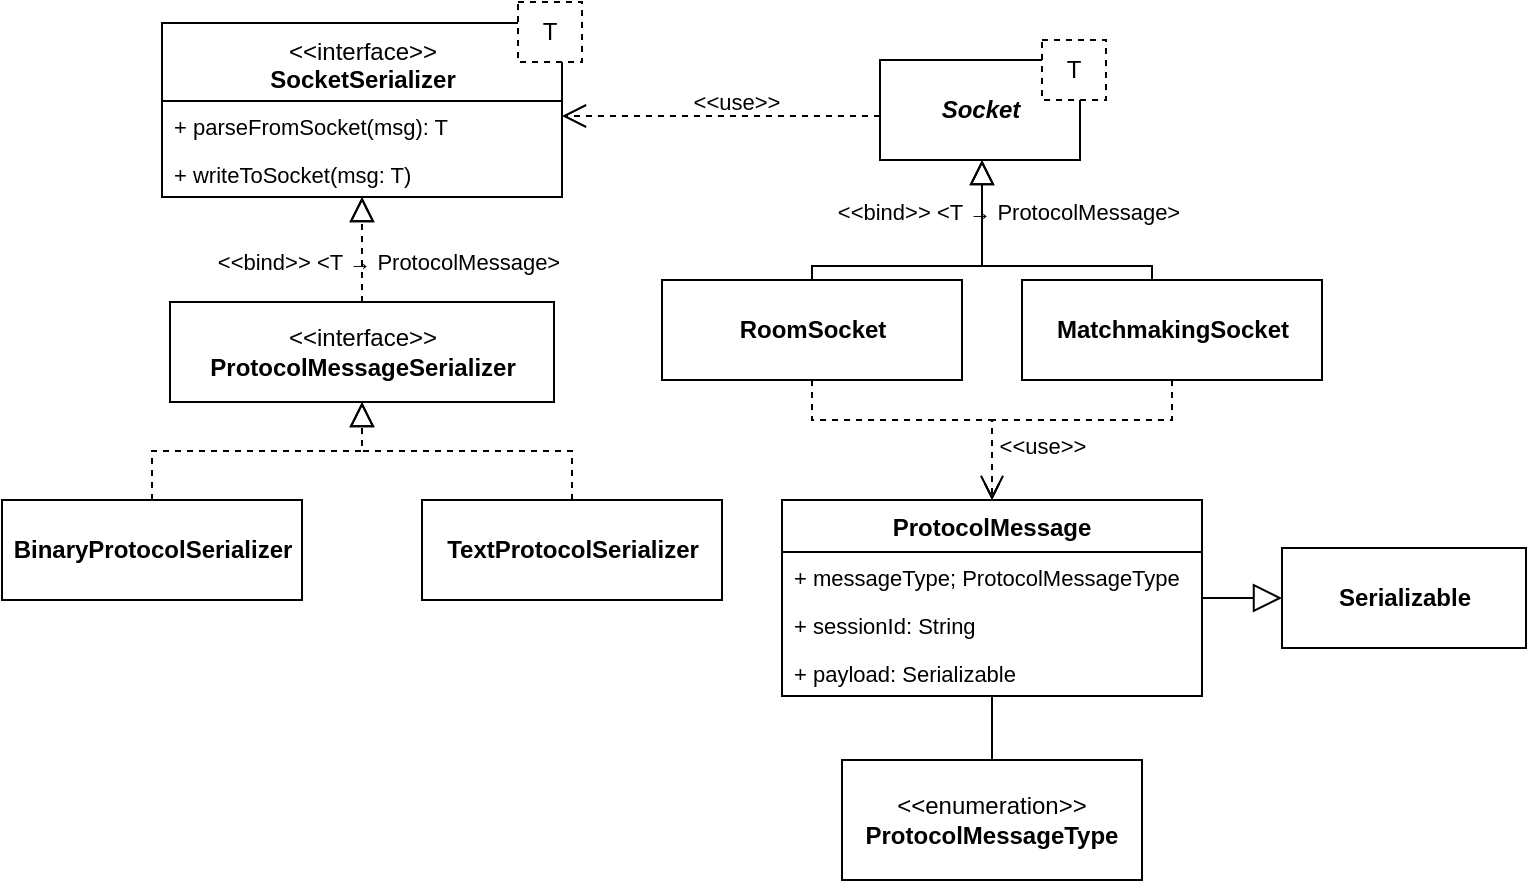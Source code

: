 <mxfile version="13.0.1" type="device"><diagram id="J6R34soOYHsx-g8DQk6V" name="Page-1"><mxGraphModel dx="1447" dy="722" grid="1" gridSize="10" guides="1" tooltips="1" connect="1" arrows="1" fold="1" page="1" pageScale="1" pageWidth="827" pageHeight="1169" math="0" shadow="0"><root><mxCell id="0"/><mxCell id="1" parent="0"/><mxCell id="grBcuVMxaUL_AUFp1VZL-1" style="edgeStyle=orthogonalEdgeStyle;rounded=0;orthogonalLoop=1;jettySize=auto;html=1;fontSize=11;endArrow=block;endFill=0;dashed=1;endSize=10;" parent="1" source="grBcuVMxaUL_AUFp1VZL-12" target="grBcuVMxaUL_AUFp1VZL-3" edge="1"><mxGeometry relative="1" as="geometry"/></mxCell><mxCell id="grBcuVMxaUL_AUFp1VZL-2" value="&lt;b&gt;BinaryProtocolSerializer&lt;/b&gt;" style="html=1;" parent="1" vertex="1"><mxGeometry x="80" y="370" width="150" height="50" as="geometry"/></mxCell><mxCell id="grBcuVMxaUL_AUFp1VZL-6" style="edgeStyle=orthogonalEdgeStyle;rounded=0;orthogonalLoop=1;jettySize=auto;html=1;dashed=1;startSize=6;endArrow=block;endFill=0;endSize=10;" parent="1" source="grBcuVMxaUL_AUFp1VZL-12" target="grBcuVMxaUL_AUFp1VZL-3" edge="1"><mxGeometry relative="1" as="geometry"/></mxCell><mxCell id="grBcuVMxaUL_AUFp1VZL-7" value="&amp;lt;&amp;lt;bind&amp;gt;&amp;gt; &amp;lt;T&amp;nbsp;→ ProtocolMessage&amp;gt;" style="edgeLabel;html=1;align=center;verticalAlign=middle;resizable=0;points=[];labelBackgroundColor=none;" parent="grBcuVMxaUL_AUFp1VZL-6" vertex="1" connectable="0"><mxGeometry x="-0.58" y="4" relative="1" as="geometry"><mxPoint x="17" y="-9" as="offset"/></mxGeometry></mxCell><mxCell id="grBcuVMxaUL_AUFp1VZL-8" style="edgeStyle=orthogonalEdgeStyle;rounded=0;orthogonalLoop=1;jettySize=auto;html=1;dashed=1;startSize=6;endArrow=block;endFill=0;endSize=10;" parent="1" source="grBcuVMxaUL_AUFp1VZL-9" target="grBcuVMxaUL_AUFp1VZL-12" edge="1"><mxGeometry relative="1" as="geometry"/></mxCell><mxCell id="grBcuVMxaUL_AUFp1VZL-9" value="&lt;b&gt;TextProtocolSerializer&lt;/b&gt;" style="html=1;" parent="1" vertex="1"><mxGeometry x="290" y="370" width="150" height="50" as="geometry"/></mxCell><mxCell id="grBcuVMxaUL_AUFp1VZL-10" value="&lt;span style=&quot;font-family: monospace ; font-size: 0px&quot;&gt;%3CmxGraphModel%3E%3Croot%3E%3CmxCell%20id%3D%220%22%2F%3E%3CmxCell%20id%3D%221%22%20parent%3D%220%22%2F%3E%3CmxCell%20id%3D%222%22%20value%3D%22%2B%20sessionId%3A%20String%22%20style%3D%22text%3BstrokeColor%3Dnone%3BfillColor%3Dnone%3Balign%3Dleft%3BverticalAlign%3Dtop%3BspacingLeft%3D4%3BspacingRight%3D4%3Boverflow%3Dhidden%3Brotatable%3D0%3Bpoints%3D%5B%5B0%2C0.5%5D%2C%5B1%2C0.5%5D%5D%3BportConstraint%3Deastwest%3BfontSize%3D11%3B%22%20vertex%3D%221%22%20parent%3D%221%22%3E%3CmxGeometry%20x%3D%22460%22%20y%3D%22220%22%20width%3D%22220%22%20height%3D%2224%22%20as%3D%22geometry%22%2F%3E%3C%2FmxCell%3E%3C%2Froot%3E%3C%2FmxGraphModel%3E&lt;/span&gt;" style="text;html=1;align=center;verticalAlign=middle;resizable=0;points=[];autosize=1;" parent="1" vertex="1"><mxGeometry x="519" y="453" width="20" height="20" as="geometry"/></mxCell><mxCell id="grBcuVMxaUL_AUFp1VZL-12" value="&amp;lt;&amp;lt;interface&amp;gt;&amp;gt;&lt;br&gt;&lt;b&gt;ProtocolMessageSerializer&lt;/b&gt;" style="html=1;verticalAlign=middle;" parent="1" vertex="1"><mxGeometry x="164" y="271" width="192" height="50" as="geometry"/></mxCell><mxCell id="grBcuVMxaUL_AUFp1VZL-13" style="edgeStyle=orthogonalEdgeStyle;rounded=0;orthogonalLoop=1;jettySize=auto;html=1;fontSize=11;endArrow=block;endFill=0;dashed=1;endSize=10;" parent="1" source="grBcuVMxaUL_AUFp1VZL-2" target="grBcuVMxaUL_AUFp1VZL-12" edge="1"><mxGeometry relative="1" as="geometry"><mxPoint x="155" y="370" as="sourcePoint"/><mxPoint x="260" y="224" as="targetPoint"/></mxGeometry></mxCell><mxCell id="grBcuVMxaUL_AUFp1VZL-14" style="edgeStyle=orthogonalEdgeStyle;rounded=0;orthogonalLoop=1;jettySize=auto;html=1;startArrow=none;startFill=0;endArrow=block;endFill=0;endSize=12;strokeColor=#000000;" parent="1" source="grBcuVMxaUL_AUFp1VZL-19" target="grBcuVMxaUL_AUFp1VZL-17" edge="1"><mxGeometry relative="1" as="geometry"/></mxCell><mxCell id="grBcuVMxaUL_AUFp1VZL-17" value="&lt;b&gt;Serializable&lt;/b&gt;" style="html=1;" parent="1" vertex="1"><mxGeometry x="720" y="394" width="122" height="50" as="geometry"/></mxCell><mxCell id="grBcuVMxaUL_AUFp1VZL-3" value="&lt;span style=&quot;font-weight: normal&quot;&gt;&amp;lt;&amp;lt;interface&amp;gt;&amp;gt;&lt;br&gt;&lt;/span&gt;SocketSerializer" style="swimlane;fontStyle=1;align=center;verticalAlign=top;childLayout=stackLayout;horizontal=1;startSize=39;horizontalStack=0;resizeParent=1;resizeParentMax=0;resizeLast=0;collapsible=1;marginBottom=0;html=1;" parent="1" vertex="1"><mxGeometry x="160" y="131.5" width="200" height="87" as="geometry"/></mxCell><mxCell id="grBcuVMxaUL_AUFp1VZL-4" value="+ parseFromSocket(msg): T&#10;" style="text;strokeColor=none;fillColor=none;align=left;verticalAlign=top;spacingLeft=4;spacingRight=4;overflow=hidden;rotatable=0;points=[[0,0.5],[1,0.5]];portConstraint=eastwest;fontSize=11;" parent="grBcuVMxaUL_AUFp1VZL-3" vertex="1"><mxGeometry y="39" width="200" height="24" as="geometry"/></mxCell><mxCell id="grBcuVMxaUL_AUFp1VZL-5" value="+ writeToSocket(msg: T)" style="text;strokeColor=none;fillColor=none;align=left;verticalAlign=top;spacingLeft=4;spacingRight=4;overflow=hidden;rotatable=0;points=[[0,0.5],[1,0.5]];portConstraint=eastwest;fontSize=11;" parent="grBcuVMxaUL_AUFp1VZL-3" vertex="1"><mxGeometry y="63" width="200" height="24" as="geometry"/></mxCell><mxCell id="grBcuVMxaUL_AUFp1VZL-18" value="&lt;span style=&quot;font-weight: normal&quot;&gt;&amp;lt;&amp;lt;enumeration&amp;gt;&amp;gt;&lt;br&gt;&lt;/span&gt;ProtocolMessageType" style="rounded=0;whiteSpace=wrap;html=1;fontStyle=1" parent="1" vertex="1"><mxGeometry x="500" y="500" width="150" height="60" as="geometry"/></mxCell><mxCell id="E_SgvtTyOtaiiFgX7U3_-32" style="edgeStyle=orthogonalEdgeStyle;rounded=0;orthogonalLoop=1;jettySize=auto;html=1;dashed=1;endArrow=open;endFill=0;" parent="1" source="E_SgvtTyOtaiiFgX7U3_-1" target="grBcuVMxaUL_AUFp1VZL-19" edge="1"><mxGeometry relative="1" as="geometry"><Array as="points"><mxPoint x="485" y="330"/><mxPoint x="575" y="330"/></Array></mxGeometry></mxCell><mxCell id="E_SgvtTyOtaiiFgX7U3_-1" value="&lt;b&gt;RoomSocket&lt;/b&gt;" style="html=1;" parent="1" vertex="1"><mxGeometry x="410" y="260" width="150" height="50" as="geometry"/></mxCell><mxCell id="E_SgvtTyOtaiiFgX7U3_-2" style="edgeStyle=orthogonalEdgeStyle;rounded=0;orthogonalLoop=1;jettySize=auto;html=1;startSize=6;endArrow=block;endFill=0;endSize=10;" parent="1" source="E_SgvtTyOtaiiFgX7U3_-3" target="E_SgvtTyOtaiiFgX7U3_-4" edge="1"><mxGeometry relative="1" as="geometry"><Array as="points"><mxPoint x="655" y="253"/><mxPoint x="570" y="253"/></Array></mxGeometry></mxCell><mxCell id="E_SgvtTyOtaiiFgX7U3_-23" value="&lt;span style=&quot;font-family: monospace ; font-size: 0px&quot;&gt;%3CmxGraphModel%3E%3Croot%3E%3CmxCell%20id%3D%220%22%2F%3E%3CmxCell%20id%3D%221%22%20parent%3D%220%22%2F%3E%3CmxCell%20id%3D%222%22%20value%3D%22%26amp%3Blt%3B%26amp%3Blt%3Bbind%26amp%3Bgt%3B%26amp%3Bgt%3B%20%26amp%3Blt%3BT%26amp%3Bnbsp%3B%E2%86%92%20ProtocolMessage%26amp%3Bgt%3B%22%20style%3D%22edgeLabel%3Bhtml%3D1%3Balign%3Dcenter%3BverticalAlign%3Dmiddle%3Bresizable%3D0%3Bpoints%3D%5B%5D%3B%22%20vertex%3D%221%22%20connectable%3D%220%22%20parent%3D%221%22%3E%3CmxGeometry%20x%3D%22590%22%20y%3D%22490%22%20as%3D%22geometry%22%3E%3CmxPoint%20x%3D%22-29%22%20y%3D%22-59%22%20as%3D%22offset%22%2F%3E%3C%2FmxGeometry%3E%3C%2FmxCell%3E%3C%2Froot%3E%3C%2FmxGraphModel%3E&lt;/span&gt;" style="edgeLabel;html=1;align=center;verticalAlign=middle;resizable=0;points=[];" parent="E_SgvtTyOtaiiFgX7U3_-2" vertex="1" connectable="0"><mxGeometry x="0.287" y="-3" relative="1" as="geometry"><mxPoint as="offset"/></mxGeometry></mxCell><mxCell id="E_SgvtTyOtaiiFgX7U3_-33" style="edgeStyle=orthogonalEdgeStyle;rounded=0;orthogonalLoop=1;jettySize=auto;html=1;entryX=0.5;entryY=0;entryDx=0;entryDy=0;dashed=1;endArrow=open;endFill=0;endSize=10;" parent="1" source="E_SgvtTyOtaiiFgX7U3_-3" target="grBcuVMxaUL_AUFp1VZL-19" edge="1"><mxGeometry relative="1" as="geometry"><Array as="points"><mxPoint x="665" y="330"/><mxPoint x="575" y="330"/></Array></mxGeometry></mxCell><mxCell id="E_SgvtTyOtaiiFgX7U3_-34" value="&amp;lt;&amp;lt;use&amp;gt;&amp;gt;" style="edgeLabel;html=1;align=center;verticalAlign=middle;resizable=0;points=[];labelBackgroundColor=none;" parent="E_SgvtTyOtaiiFgX7U3_-33" vertex="1" connectable="0"><mxGeometry x="-0.643" y="-2" relative="1" as="geometry"><mxPoint x="-58" y="15" as="offset"/></mxGeometry></mxCell><mxCell id="E_SgvtTyOtaiiFgX7U3_-3" value="&lt;b&gt;MatchmakingSocket&lt;/b&gt;" style="html=1;" parent="1" vertex="1"><mxGeometry x="590" y="260" width="150" height="50" as="geometry"/></mxCell><mxCell id="E_SgvtTyOtaiiFgX7U3_-30" style="edgeStyle=orthogonalEdgeStyle;rounded=0;orthogonalLoop=1;jettySize=auto;html=1;endArrow=open;endFill=0;dashed=1;endSize=10;" parent="1" source="E_SgvtTyOtaiiFgX7U3_-4" target="grBcuVMxaUL_AUFp1VZL-3" edge="1"><mxGeometry relative="1" as="geometry"><Array as="points"><mxPoint x="400" y="178"/><mxPoint x="400" y="178"/></Array></mxGeometry></mxCell><mxCell id="E_SgvtTyOtaiiFgX7U3_-31" value="&amp;lt;&amp;lt;use&amp;gt;&amp;gt;" style="edgeLabel;html=1;align=center;verticalAlign=middle;resizable=0;points=[];labelBackgroundColor=none;" parent="E_SgvtTyOtaiiFgX7U3_-30" vertex="1" connectable="0"><mxGeometry x="-0.091" relative="1" as="geometry"><mxPoint y="-7" as="offset"/></mxGeometry></mxCell><mxCell id="E_SgvtTyOtaiiFgX7U3_-4" value="&lt;b&gt;Socket&lt;/b&gt;" style="html=1;fontStyle=2" parent="1" vertex="1"><mxGeometry x="519" y="150" width="100" height="50" as="geometry"/></mxCell><mxCell id="E_SgvtTyOtaiiFgX7U3_-5" style="edgeStyle=orthogonalEdgeStyle;rounded=0;orthogonalLoop=1;jettySize=auto;html=1;fontSize=11;endArrow=block;endFill=0;endSize=10;" parent="1" source="E_SgvtTyOtaiiFgX7U3_-1" target="E_SgvtTyOtaiiFgX7U3_-4" edge="1"><mxGeometry relative="1" as="geometry"><mxPoint x="485" y="477" as="sourcePoint"/><mxPoint x="590" y="331" as="targetPoint"/><Array as="points"><mxPoint x="485" y="253"/><mxPoint x="570" y="253"/></Array></mxGeometry></mxCell><mxCell id="E_SgvtTyOtaiiFgX7U3_-7" value="&lt;span style=&quot;font-family: monospace ; font-size: 0px&quot;&gt;%3CmxGraphModel%3E%3Croot%3E%3CmxCell%20id%3D%220%22%2F%3E%3CmxCell%20id%3D%221%22%20parent%3D%220%22%2F%3E%3CmxCell%20id%3D%222%22%20value%3D%22%26amp%3Blt%3B%26amp%3Blt%3Bbind%26amp%3Bgt%3B%26amp%3Bgt%3B%20%26amp%3Blt%3BT%26amp%3Bnbsp%3B%E2%86%92%20ProtocolMessage%26amp%3Bgt%3B%22%20style%3D%22edgeLabel%3Bhtml%3D1%3Balign%3Dcenter%3BverticalAlign%3Dmiddle%3Bresizable%3D0%3Bpoints%3D%5B%5D%3B%22%20vertex%3D%221%22%20connectable%3D%220%22%20parent%3D%221%22%3E%3CmxGeometry%20x%3D%22300%22%20y%3D%22250%22%20as%3D%22geometry%22%3E%3CmxPoint%20x%3D%2214%22%20y%3D%22-11%22%20as%3D%22offset%22%2F%3E%3C%2FmxGeometry%3E%3C%2FmxCell%3E%3C%2Froot%3E%3C%2FmxGraphModel%3E&lt;/span&gt;" style="edgeLabel;html=1;align=center;verticalAlign=middle;resizable=0;points=[];" parent="E_SgvtTyOtaiiFgX7U3_-5" vertex="1" connectable="0"><mxGeometry x="0.764" relative="1" as="geometry"><mxPoint as="offset"/></mxGeometry></mxCell><mxCell id="E_SgvtTyOtaiiFgX7U3_-8" value="&amp;lt;&amp;lt;bind&amp;gt;&amp;gt; &amp;lt;T&amp;nbsp;→ ProtocolMessage&amp;gt;" style="edgeLabel;html=1;align=center;verticalAlign=middle;resizable=0;points=[];labelBackgroundColor=none;" parent="E_SgvtTyOtaiiFgX7U3_-5" vertex="1" connectable="0"><mxGeometry x="0.757" y="1" relative="1" as="geometry"><mxPoint x="14" y="8.0" as="offset"/></mxGeometry></mxCell><mxCell id="E_SgvtTyOtaiiFgX7U3_-6" value="T" style="rounded=0;whiteSpace=wrap;html=1;fillColor=#ffffff;dashed=1;" parent="1" vertex="1"><mxGeometry x="600" y="140" width="32" height="30" as="geometry"/></mxCell><mxCell id="grBcuVMxaUL_AUFp1VZL-11" value="T" style="rounded=0;whiteSpace=wrap;html=1;fillColor=#ffffff;dashed=1;" parent="1" vertex="1"><mxGeometry x="338" y="121" width="32" height="30" as="geometry"/></mxCell><mxCell id="E_SgvtTyOtaiiFgX7U3_-35" style="edgeStyle=orthogonalEdgeStyle;rounded=0;orthogonalLoop=1;jettySize=auto;html=1;endArrow=none;endFill=0;endSize=10;" parent="1" source="grBcuVMxaUL_AUFp1VZL-19" target="grBcuVMxaUL_AUFp1VZL-18" edge="1"><mxGeometry relative="1" as="geometry"/></mxCell><mxCell id="grBcuVMxaUL_AUFp1VZL-19" value="ProtocolMessage" style="swimlane;fontStyle=1;align=center;verticalAlign=top;childLayout=stackLayout;horizontal=1;startSize=26;horizontalStack=0;resizeParent=1;resizeParentMax=0;resizeLast=0;collapsible=1;marginBottom=0;" parent="1" vertex="1"><mxGeometry x="470" y="370" width="210" height="98" as="geometry"/></mxCell><mxCell id="grBcuVMxaUL_AUFp1VZL-20" value="+ messageType; ProtocolMessageType&#10;" style="text;strokeColor=none;fillColor=none;align=left;verticalAlign=top;spacingLeft=4;spacingRight=4;overflow=hidden;rotatable=0;points=[[0,0.5],[1,0.5]];portConstraint=eastwest;fontSize=11;" parent="grBcuVMxaUL_AUFp1VZL-19" vertex="1"><mxGeometry y="26" width="210" height="24" as="geometry"/></mxCell><mxCell id="grBcuVMxaUL_AUFp1VZL-21" value="+ sessionId: String" style="text;strokeColor=none;fillColor=none;align=left;verticalAlign=top;spacingLeft=4;spacingRight=4;overflow=hidden;rotatable=0;points=[[0,0.5],[1,0.5]];portConstraint=eastwest;fontSize=11;" parent="grBcuVMxaUL_AUFp1VZL-19" vertex="1"><mxGeometry y="50" width="210" height="24" as="geometry"/></mxCell><mxCell id="grBcuVMxaUL_AUFp1VZL-22" value="+ payload: Serializable" style="text;strokeColor=none;fillColor=none;align=left;verticalAlign=top;spacingLeft=4;spacingRight=4;overflow=hidden;rotatable=0;points=[[0,0.5],[1,0.5]];portConstraint=eastwest;fontSize=11;" parent="grBcuVMxaUL_AUFp1VZL-19" vertex="1"><mxGeometry y="74" width="210" height="24" as="geometry"/></mxCell></root></mxGraphModel></diagram></mxfile>
